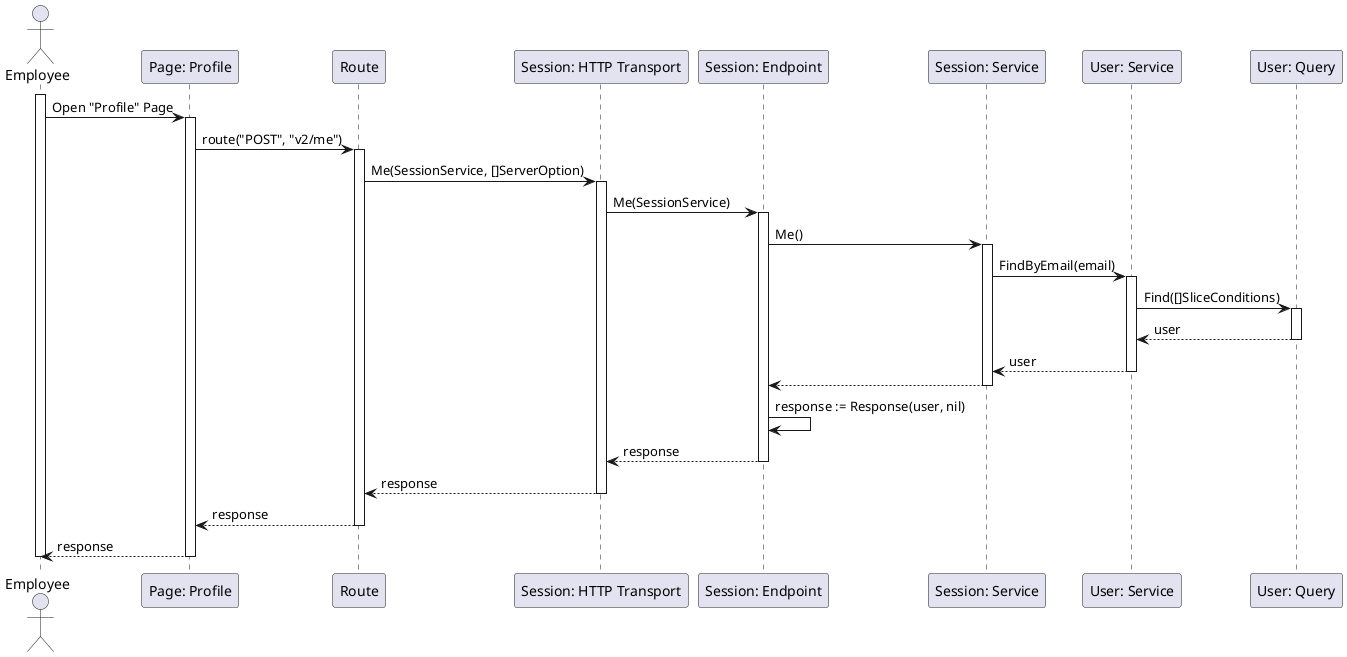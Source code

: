 @startuml GetProfile

actor Employee
participant "Page: Profile" as ProfilePage
participant "Route" as Route
participant "Session: HTTP Transport" as SessionHTTPTransport
participant "Session: Endpoint" as SessionEndpoint
participant "Session: Service" as SessionService
participant "User: Service" as UserService
participant "User: Query" as UserQuery

activate Employee

Employee->ProfilePage: Open "Profile" Page
activate ProfilePage
ProfilePage->Route: route("POST", "v2/me")
activate Route
Route->SessionHTTPTransport: Me(SessionService, []ServerOption)
activate SessionHTTPTransport
SessionHTTPTransport->SessionEndpoint: Me(SessionService)
activate SessionEndpoint
SessionEndpoint->SessionService: Me()
activate SessionService
SessionService->UserService: FindByEmail(email)
activate UserService
UserService->UserQuery: Find([]SliceConditions)
activate UserQuery
UserQuery-->UserService: user
deactivate UserQuery
UserService-->SessionService: user
deactivate UserService
SessionService-->SessionEndpoint
deactivate SessionService
SessionEndpoint->SessionEndpoint: response := Response(user, nil)
SessionEndpoint-->SessionHTTPTransport: response
deactivate SessionEndpoint
SessionHTTPTransport-->Route: response
deactivate SessionHTTPTransport
Route-->ProfilePage: response
deactivate Route
ProfilePage-->Employee: response
deactivate ProfilePage

deactivate Employee

@enduml